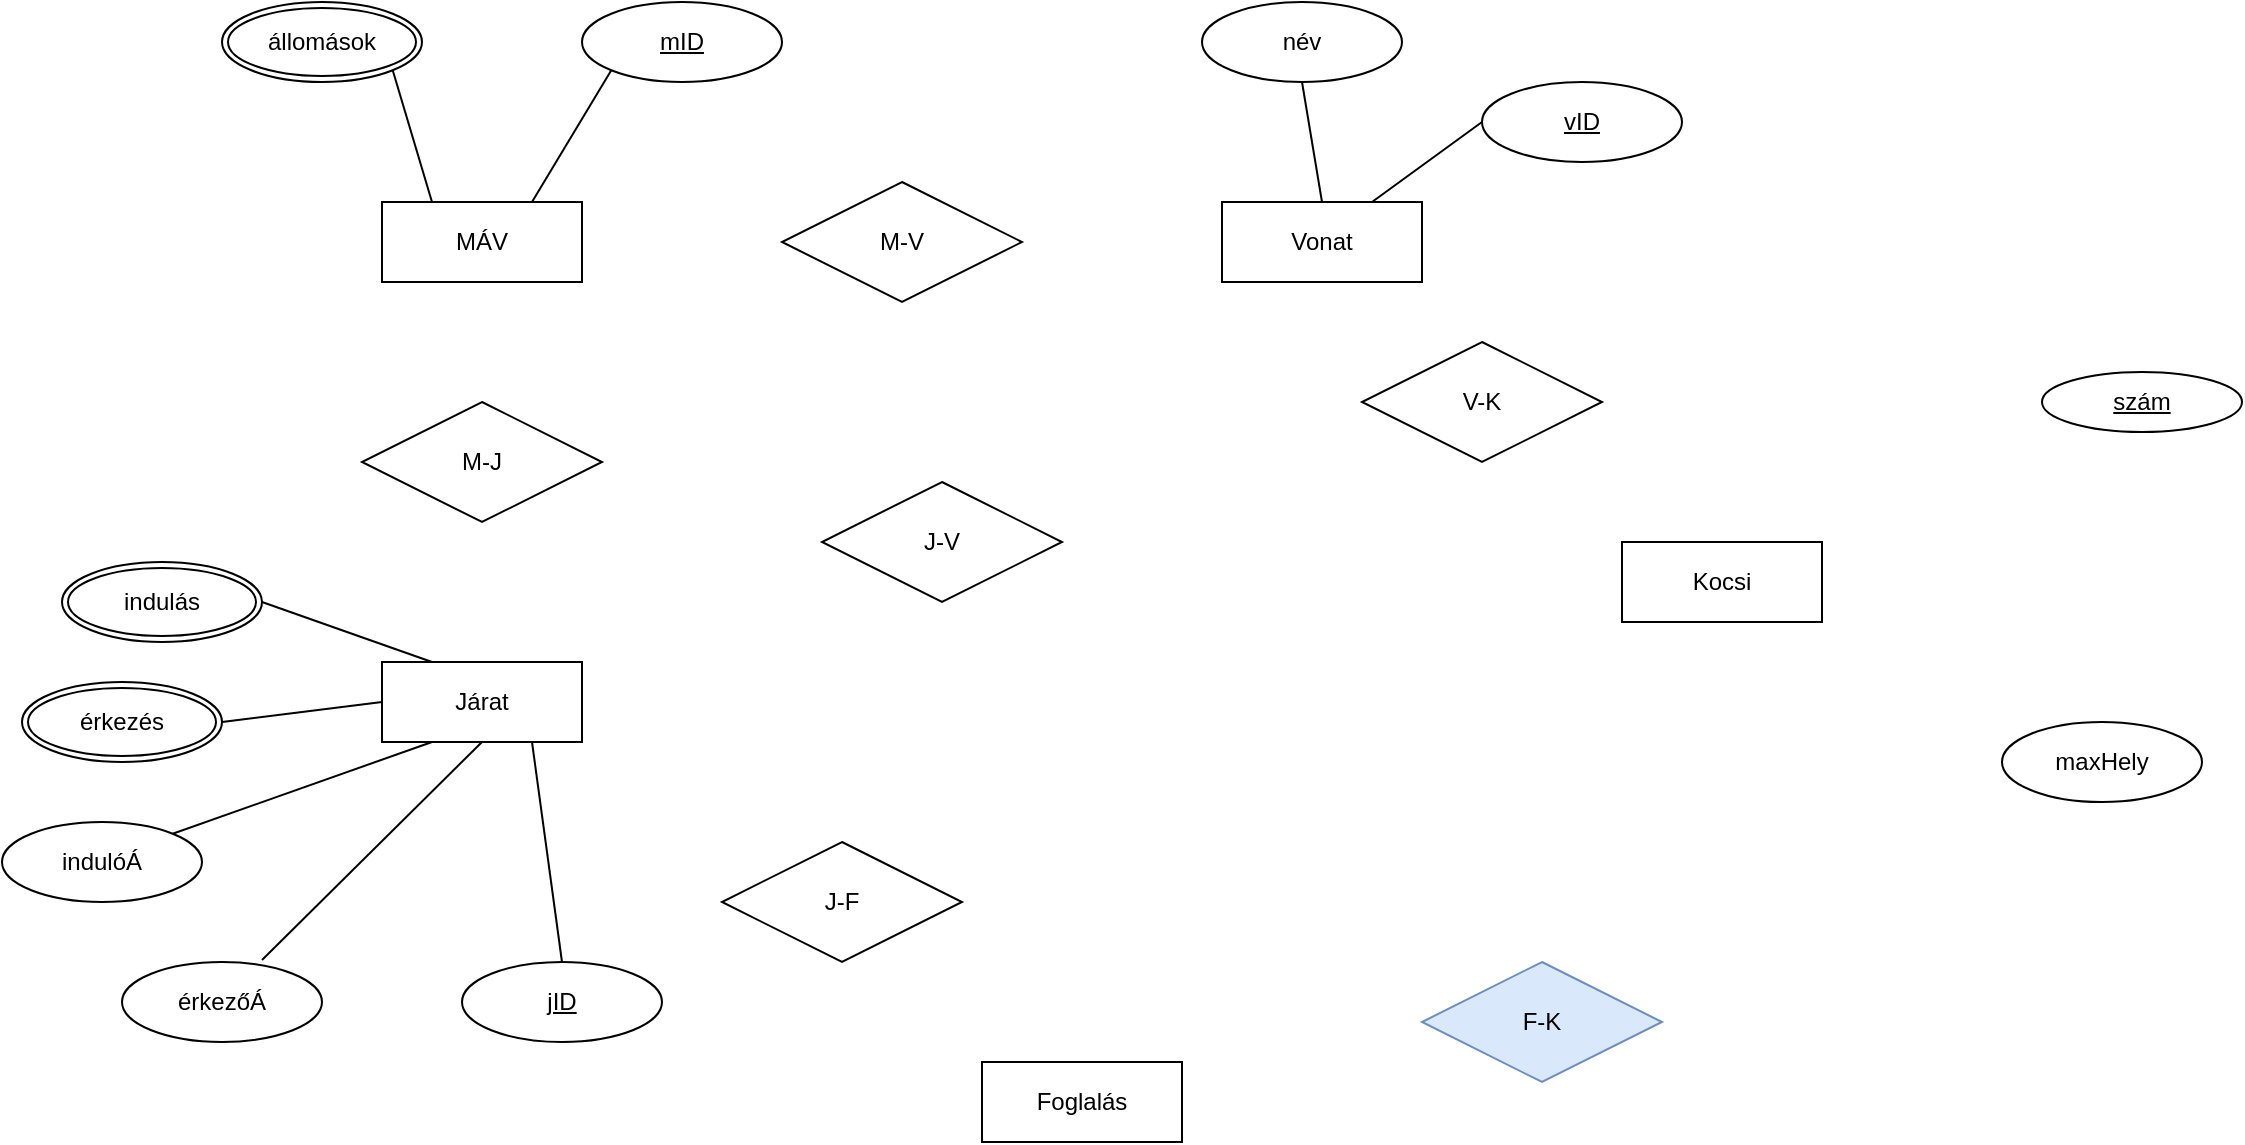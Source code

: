 <mxfile version="20.4.0" type="github">
  <diagram id="R2lEEEUBdFMjLlhIrx00" name="Page-1">
    <mxGraphModel dx="1026" dy="1297" grid="1" gridSize="10" guides="1" tooltips="1" connect="1" arrows="1" fold="1" page="0" pageScale="1" pageWidth="850" pageHeight="1100" math="0" shadow="0" extFonts="Permanent Marker^https://fonts.googleapis.com/css?family=Permanent+Marker">
      <root>
        <mxCell id="0" />
        <mxCell id="1" parent="0" />
        <mxCell id="qLwgue1h8SCXyNeNyjKR-14" value="Vonat" style="whiteSpace=wrap;html=1;align=center;" vertex="1" parent="1">
          <mxGeometry x="400" y="-580" width="100" height="40" as="geometry" />
        </mxCell>
        <mxCell id="qLwgue1h8SCXyNeNyjKR-15" value="Járat" style="whiteSpace=wrap;html=1;align=center;" vertex="1" parent="1">
          <mxGeometry x="-20" y="-350" width="100" height="40" as="geometry" />
        </mxCell>
        <mxCell id="qLwgue1h8SCXyNeNyjKR-16" value="MÁV" style="whiteSpace=wrap;html=1;align=center;" vertex="1" parent="1">
          <mxGeometry x="-20" y="-580" width="100" height="40" as="geometry" />
        </mxCell>
        <mxCell id="qLwgue1h8SCXyNeNyjKR-17" value="Kocsi" style="whiteSpace=wrap;html=1;align=center;" vertex="1" parent="1">
          <mxGeometry x="600" y="-410" width="100" height="40" as="geometry" />
        </mxCell>
        <mxCell id="qLwgue1h8SCXyNeNyjKR-18" value="Foglalás" style="whiteSpace=wrap;html=1;align=center;" vertex="1" parent="1">
          <mxGeometry x="280" y="-150" width="100" height="40" as="geometry" />
        </mxCell>
        <mxCell id="qLwgue1h8SCXyNeNyjKR-20" value="indulóÁ" style="ellipse;whiteSpace=wrap;html=1;align=center;" vertex="1" parent="1">
          <mxGeometry x="-210" y="-270" width="100" height="40" as="geometry" />
        </mxCell>
        <mxCell id="qLwgue1h8SCXyNeNyjKR-21" value="érkezőÁ" style="ellipse;whiteSpace=wrap;html=1;align=center;" vertex="1" parent="1">
          <mxGeometry x="-150" y="-200" width="100" height="40" as="geometry" />
        </mxCell>
        <mxCell id="qLwgue1h8SCXyNeNyjKR-22" value="név" style="ellipse;whiteSpace=wrap;html=1;align=center;" vertex="1" parent="1">
          <mxGeometry x="390" y="-680" width="100" height="40" as="geometry" />
        </mxCell>
        <mxCell id="qLwgue1h8SCXyNeNyjKR-23" value="maxHely" style="ellipse;whiteSpace=wrap;html=1;align=center;" vertex="1" parent="1">
          <mxGeometry x="790" y="-320" width="100" height="40" as="geometry" />
        </mxCell>
        <mxCell id="qLwgue1h8SCXyNeNyjKR-24" value="mID" style="ellipse;whiteSpace=wrap;html=1;align=center;fontStyle=4;" vertex="1" parent="1">
          <mxGeometry x="80" y="-680" width="100" height="40" as="geometry" />
        </mxCell>
        <mxCell id="qLwgue1h8SCXyNeNyjKR-25" value="jID" style="ellipse;whiteSpace=wrap;html=1;align=center;fontStyle=4;" vertex="1" parent="1">
          <mxGeometry x="20" y="-200" width="100" height="40" as="geometry" />
        </mxCell>
        <mxCell id="qLwgue1h8SCXyNeNyjKR-26" value="szám" style="ellipse;whiteSpace=wrap;html=1;align=center;fontStyle=4;" vertex="1" parent="1">
          <mxGeometry x="810" y="-495" width="100" height="30" as="geometry" />
        </mxCell>
        <mxCell id="qLwgue1h8SCXyNeNyjKR-27" value="vID" style="ellipse;whiteSpace=wrap;html=1;align=center;fontStyle=4;" vertex="1" parent="1">
          <mxGeometry x="530" y="-640" width="100" height="40" as="geometry" />
        </mxCell>
        <mxCell id="qLwgue1h8SCXyNeNyjKR-28" value="M-V" style="shape=rhombus;perimeter=rhombusPerimeter;whiteSpace=wrap;html=1;align=center;" vertex="1" parent="1">
          <mxGeometry x="180" y="-590" width="120" height="60" as="geometry" />
        </mxCell>
        <mxCell id="qLwgue1h8SCXyNeNyjKR-29" value="M-J" style="shape=rhombus;perimeter=rhombusPerimeter;whiteSpace=wrap;html=1;align=center;" vertex="1" parent="1">
          <mxGeometry x="-30" y="-480" width="120" height="60" as="geometry" />
        </mxCell>
        <mxCell id="qLwgue1h8SCXyNeNyjKR-30" value="J-V" style="shape=rhombus;perimeter=rhombusPerimeter;whiteSpace=wrap;html=1;align=center;" vertex="1" parent="1">
          <mxGeometry x="200" y="-440" width="120" height="60" as="geometry" />
        </mxCell>
        <mxCell id="qLwgue1h8SCXyNeNyjKR-31" value="V-K" style="shape=rhombus;perimeter=rhombusPerimeter;whiteSpace=wrap;html=1;align=center;" vertex="1" parent="1">
          <mxGeometry x="470" y="-510" width="120" height="60" as="geometry" />
        </mxCell>
        <mxCell id="qLwgue1h8SCXyNeNyjKR-32" value="J-F" style="shape=rhombus;perimeter=rhombusPerimeter;whiteSpace=wrap;html=1;align=center;" vertex="1" parent="1">
          <mxGeometry x="150" y="-260" width="120" height="60" as="geometry" />
        </mxCell>
        <mxCell id="qLwgue1h8SCXyNeNyjKR-33" value="F-K" style="shape=rhombus;perimeter=rhombusPerimeter;whiteSpace=wrap;html=1;align=center;fillColor=#dae8fc;strokeColor=#6c8ebf;" vertex="1" parent="1">
          <mxGeometry x="500" y="-200" width="120" height="60" as="geometry" />
        </mxCell>
        <mxCell id="qLwgue1h8SCXyNeNyjKR-34" value="indulás" style="ellipse;shape=doubleEllipse;margin=3;whiteSpace=wrap;html=1;align=center;" vertex="1" parent="1">
          <mxGeometry x="-180" y="-400" width="100" height="40" as="geometry" />
        </mxCell>
        <mxCell id="qLwgue1h8SCXyNeNyjKR-35" value="érkezés" style="ellipse;shape=doubleEllipse;margin=3;whiteSpace=wrap;html=1;align=center;" vertex="1" parent="1">
          <mxGeometry x="-200" y="-340" width="100" height="40" as="geometry" />
        </mxCell>
        <mxCell id="qLwgue1h8SCXyNeNyjKR-36" value="állomások" style="ellipse;shape=doubleEllipse;margin=3;whiteSpace=wrap;html=1;align=center;" vertex="1" parent="1">
          <mxGeometry x="-100" y="-680" width="100" height="40" as="geometry" />
        </mxCell>
        <mxCell id="qLwgue1h8SCXyNeNyjKR-37" value="" style="endArrow=none;html=1;rounded=0;entryX=0.25;entryY=0;entryDx=0;entryDy=0;exitX=1;exitY=1;exitDx=0;exitDy=0;" edge="1" parent="1" source="qLwgue1h8SCXyNeNyjKR-36" target="qLwgue1h8SCXyNeNyjKR-16">
          <mxGeometry relative="1" as="geometry">
            <mxPoint x="-190" y="-470" as="sourcePoint" />
            <mxPoint x="-30" y="-470" as="targetPoint" />
          </mxGeometry>
        </mxCell>
        <mxCell id="qLwgue1h8SCXyNeNyjKR-38" value="" style="endArrow=none;html=1;rounded=0;entryX=0.75;entryY=0;entryDx=0;entryDy=0;exitX=0;exitY=1;exitDx=0;exitDy=0;" edge="1" parent="1" source="qLwgue1h8SCXyNeNyjKR-24" target="qLwgue1h8SCXyNeNyjKR-16">
          <mxGeometry relative="1" as="geometry">
            <mxPoint x="-190" y="-470" as="sourcePoint" />
            <mxPoint x="-30" y="-470" as="targetPoint" />
          </mxGeometry>
        </mxCell>
        <mxCell id="qLwgue1h8SCXyNeNyjKR-39" value="" style="endArrow=none;html=1;rounded=0;entryX=0.25;entryY=0;entryDx=0;entryDy=0;exitX=1;exitY=0.5;exitDx=0;exitDy=0;" edge="1" parent="1" source="qLwgue1h8SCXyNeNyjKR-34" target="qLwgue1h8SCXyNeNyjKR-15">
          <mxGeometry relative="1" as="geometry">
            <mxPoint x="-190" y="-270" as="sourcePoint" />
            <mxPoint x="-30" y="-270" as="targetPoint" />
          </mxGeometry>
        </mxCell>
        <mxCell id="qLwgue1h8SCXyNeNyjKR-41" value="" style="endArrow=none;html=1;rounded=0;entryX=0;entryY=0.5;entryDx=0;entryDy=0;exitX=1;exitY=0.5;exitDx=0;exitDy=0;" edge="1" parent="1" source="qLwgue1h8SCXyNeNyjKR-35" target="qLwgue1h8SCXyNeNyjKR-15">
          <mxGeometry relative="1" as="geometry">
            <mxPoint x="-190" y="-270" as="sourcePoint" />
            <mxPoint x="-30" y="-270" as="targetPoint" />
          </mxGeometry>
        </mxCell>
        <mxCell id="qLwgue1h8SCXyNeNyjKR-42" value="" style="endArrow=none;html=1;rounded=0;entryX=0.25;entryY=1;entryDx=0;entryDy=0;exitX=1;exitY=0;exitDx=0;exitDy=0;" edge="1" parent="1" source="qLwgue1h8SCXyNeNyjKR-20" target="qLwgue1h8SCXyNeNyjKR-15">
          <mxGeometry relative="1" as="geometry">
            <mxPoint x="-190" y="-270" as="sourcePoint" />
            <mxPoint x="-30" y="-270" as="targetPoint" />
          </mxGeometry>
        </mxCell>
        <mxCell id="qLwgue1h8SCXyNeNyjKR-43" value="" style="endArrow=none;html=1;rounded=0;entryX=0.5;entryY=1;entryDx=0;entryDy=0;exitX=0.7;exitY=-0.025;exitDx=0;exitDy=0;exitPerimeter=0;" edge="1" parent="1" source="qLwgue1h8SCXyNeNyjKR-21" target="qLwgue1h8SCXyNeNyjKR-15">
          <mxGeometry relative="1" as="geometry">
            <mxPoint x="-190" y="-270" as="sourcePoint" />
            <mxPoint x="-30" y="-270" as="targetPoint" />
          </mxGeometry>
        </mxCell>
        <mxCell id="qLwgue1h8SCXyNeNyjKR-44" value="" style="endArrow=none;html=1;rounded=0;entryX=0.75;entryY=1;entryDx=0;entryDy=0;exitX=0.5;exitY=0;exitDx=0;exitDy=0;" edge="1" parent="1" source="qLwgue1h8SCXyNeNyjKR-25" target="qLwgue1h8SCXyNeNyjKR-15">
          <mxGeometry relative="1" as="geometry">
            <mxPoint x="-190" y="-270" as="sourcePoint" />
            <mxPoint x="-30" y="-270" as="targetPoint" />
          </mxGeometry>
        </mxCell>
        <mxCell id="qLwgue1h8SCXyNeNyjKR-45" value="" style="endArrow=none;html=1;rounded=0;entryX=0.5;entryY=1;entryDx=0;entryDy=0;exitX=0.5;exitY=0;exitDx=0;exitDy=0;" edge="1" parent="1" source="qLwgue1h8SCXyNeNyjKR-14" target="qLwgue1h8SCXyNeNyjKR-22">
          <mxGeometry relative="1" as="geometry">
            <mxPoint x="470" y="-570" as="sourcePoint" />
            <mxPoint x="630" y="-570" as="targetPoint" />
          </mxGeometry>
        </mxCell>
        <mxCell id="qLwgue1h8SCXyNeNyjKR-46" value="" style="endArrow=none;html=1;rounded=0;entryX=0;entryY=0.5;entryDx=0;entryDy=0;exitX=0.75;exitY=0;exitDx=0;exitDy=0;" edge="1" parent="1" source="qLwgue1h8SCXyNeNyjKR-14" target="qLwgue1h8SCXyNeNyjKR-27">
          <mxGeometry relative="1" as="geometry">
            <mxPoint x="470" y="-570" as="sourcePoint" />
            <mxPoint x="630" y="-570" as="targetPoint" />
          </mxGeometry>
        </mxCell>
      </root>
    </mxGraphModel>
  </diagram>
</mxfile>
